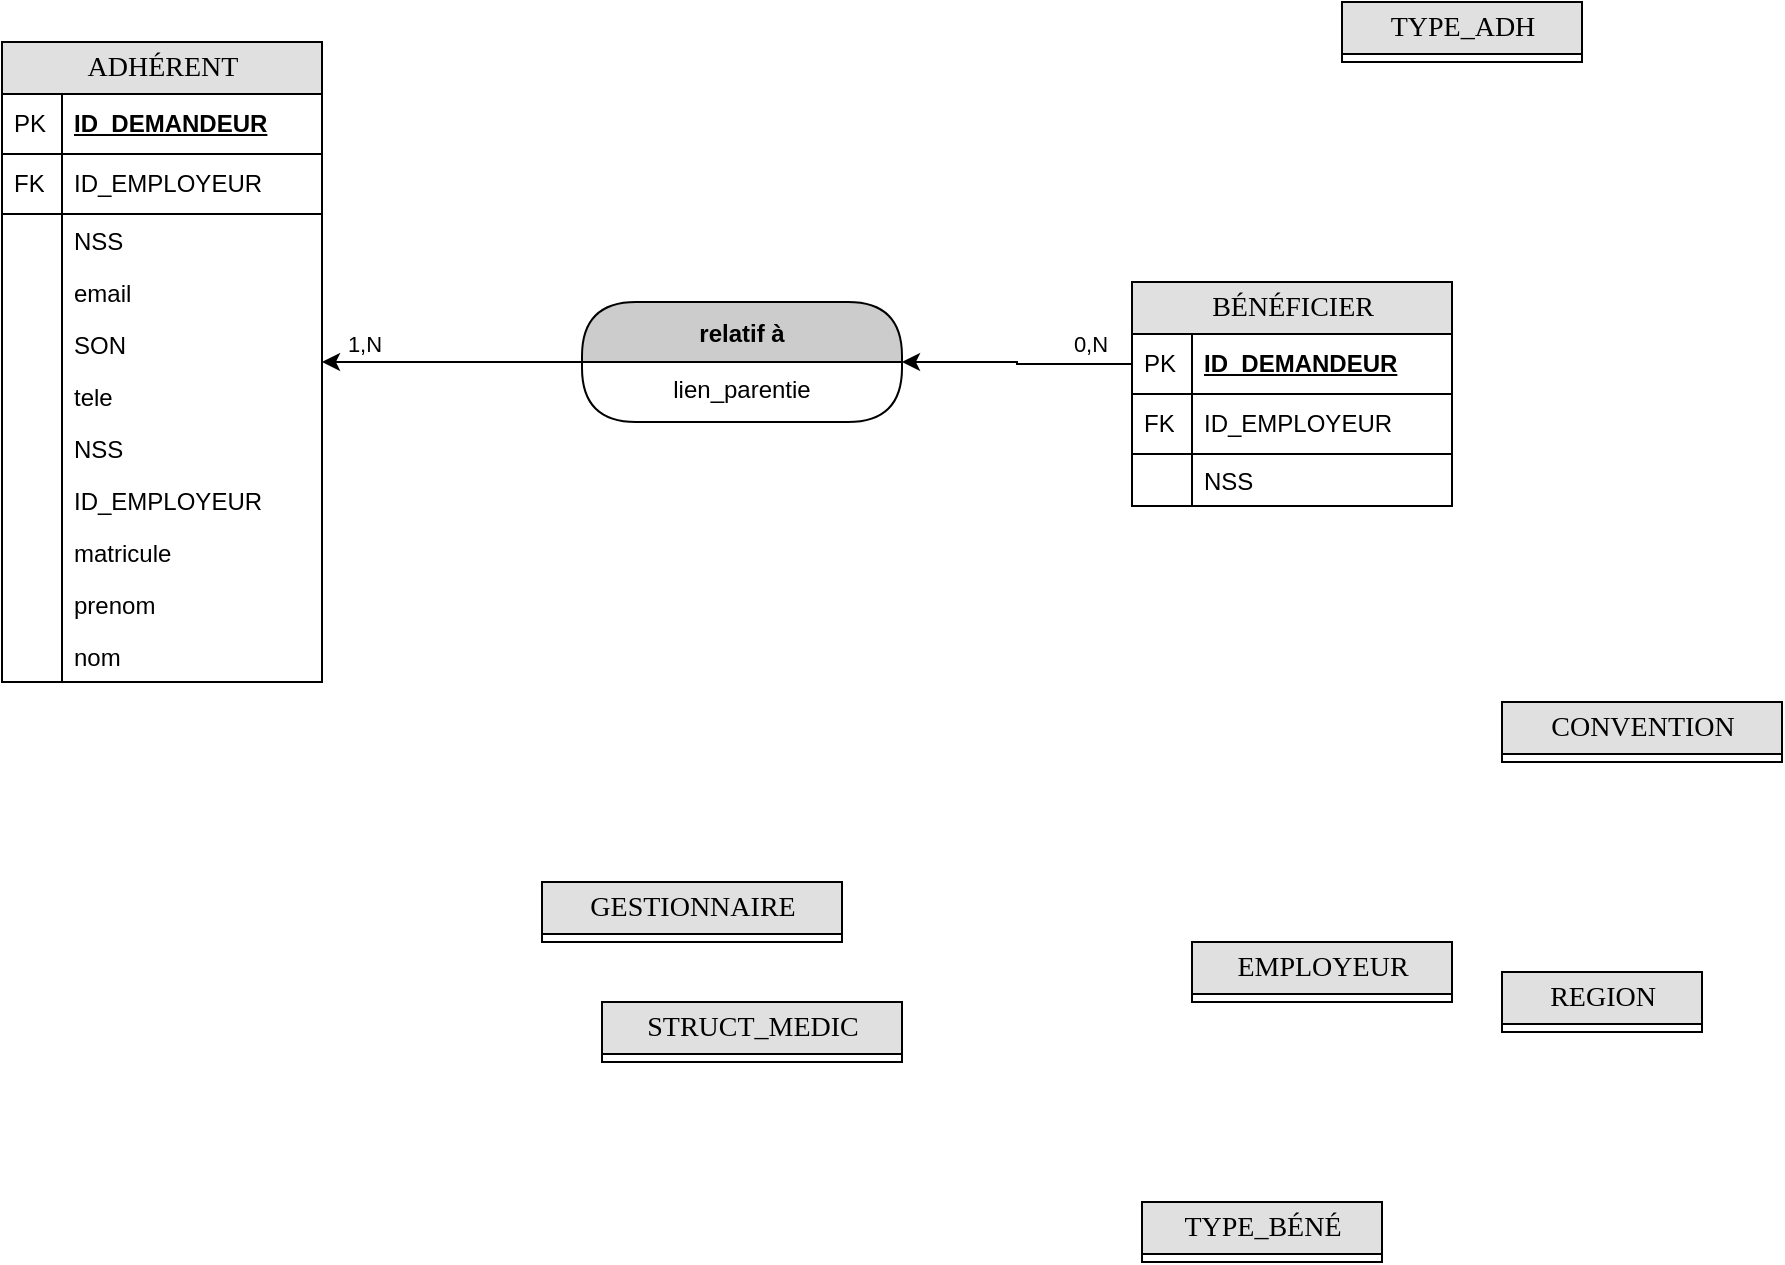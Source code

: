 <mxfile version="20.8.20" type="github"><diagram name="Page-1" id="e56a1550-8fbb-45ad-956c-1786394a9013"><mxGraphModel dx="989" dy="549" grid="1" gridSize="10" guides="1" tooltips="1" connect="1" arrows="1" fold="1" page="1" pageScale="1" pageWidth="1100" pageHeight="850" background="none" math="0" shadow="0"><root><mxCell id="0"/><mxCell id="1" parent="0"/><mxCell id="2e49270ec7c68f3f-80" value="ADHÉRENT" style="swimlane;html=1;fontStyle=0;childLayout=stackLayout;horizontal=1;startSize=26;fillColor=#e0e0e0;horizontalStack=0;resizeParent=1;resizeLast=0;collapsible=1;marginBottom=0;swimlaneFillColor=#ffffff;align=center;rounded=0;shadow=0;comic=0;labelBackgroundColor=none;strokeWidth=1;fontFamily=Verdana;fontSize=14" parent="1" vertex="1"><mxGeometry x="180" y="50" width="160" height="320" as="geometry"><mxRectangle x="230" y="70" width="120" height="30" as="alternateBounds"/></mxGeometry></mxCell><mxCell id="2e49270ec7c68f3f-81" value="ID_DEMANDEUR" style="shape=partialRectangle;top=0;left=0;right=0;bottom=1;html=1;align=left;verticalAlign=middle;fillColor=none;spacingLeft=34;spacingRight=4;whiteSpace=wrap;overflow=hidden;rotatable=0;points=[[0,0.5],[1,0.5]];portConstraint=eastwest;dropTarget=0;fontStyle=5;" parent="2e49270ec7c68f3f-80" vertex="1"><mxGeometry y="26" width="160" height="30" as="geometry"/></mxCell><mxCell id="2e49270ec7c68f3f-82" value="PK" style="shape=partialRectangle;top=0;left=0;bottom=0;html=1;fillColor=none;align=left;verticalAlign=middle;spacingLeft=4;spacingRight=4;whiteSpace=wrap;overflow=hidden;rotatable=0;points=[];portConstraint=eastwest;part=1;" parent="2e49270ec7c68f3f-81" vertex="1" connectable="0"><mxGeometry width="30" height="30" as="geometry"/></mxCell><mxCell id="5KgQhFO7GnKElYih4QEI-50" value="ID_EMPLOYEUR" style="shape=partialRectangle;top=0;left=0;right=0;bottom=1;html=1;align=left;verticalAlign=middle;fillColor=none;spacingLeft=34;spacingRight=4;whiteSpace=wrap;overflow=hidden;rotatable=0;points=[[0,0.5],[1,0.5]];portConstraint=eastwest;dropTarget=0;fontStyle=0;" vertex="1" parent="2e49270ec7c68f3f-80"><mxGeometry y="56" width="160" height="30" as="geometry"/></mxCell><mxCell id="5KgQhFO7GnKElYih4QEI-51" value="FK" style="shape=partialRectangle;top=0;left=0;bottom=0;html=1;fillColor=none;align=left;verticalAlign=middle;spacingLeft=4;spacingRight=4;whiteSpace=wrap;overflow=hidden;rotatable=0;points=[];portConstraint=eastwest;part=1;" vertex="1" connectable="0" parent="5KgQhFO7GnKElYih4QEI-50"><mxGeometry width="30" height="30" as="geometry"/></mxCell><mxCell id="5KgQhFO7GnKElYih4QEI-16" value="NSS" style="shape=partialRectangle;top=0;left=0;right=0;bottom=0;html=1;align=left;verticalAlign=top;fillColor=none;spacingLeft=34;spacingRight=4;whiteSpace=wrap;overflow=hidden;rotatable=0;points=[[0,0.5],[1,0.5]];portConstraint=eastwest;dropTarget=0;" vertex="1" parent="2e49270ec7c68f3f-80"><mxGeometry y="86" width="160" height="26" as="geometry"/></mxCell><mxCell id="5KgQhFO7GnKElYih4QEI-17" value="" style="shape=partialRectangle;top=0;left=0;bottom=0;html=1;fillColor=none;align=left;verticalAlign=top;spacingLeft=4;spacingRight=4;whiteSpace=wrap;overflow=hidden;rotatable=0;points=[];portConstraint=eastwest;part=1;" vertex="1" connectable="0" parent="5KgQhFO7GnKElYih4QEI-16"><mxGeometry width="30" height="26" as="geometry"/></mxCell><mxCell id="5KgQhFO7GnKElYih4QEI-24" value="email" style="shape=partialRectangle;top=0;left=0;right=0;bottom=0;html=1;align=left;verticalAlign=top;fillColor=none;spacingLeft=34;spacingRight=4;whiteSpace=wrap;overflow=hidden;rotatable=0;points=[[0,0.5],[1,0.5]];portConstraint=eastwest;dropTarget=0;" vertex="1" parent="2e49270ec7c68f3f-80"><mxGeometry y="112" width="160" height="26" as="geometry"/></mxCell><mxCell id="5KgQhFO7GnKElYih4QEI-25" value="" style="shape=partialRectangle;top=0;left=0;bottom=0;html=1;fillColor=none;align=left;verticalAlign=top;spacingLeft=4;spacingRight=4;whiteSpace=wrap;overflow=hidden;rotatable=0;points=[];portConstraint=eastwest;part=1;" vertex="1" connectable="0" parent="5KgQhFO7GnKElYih4QEI-24"><mxGeometry width="30" height="26" as="geometry"/></mxCell><mxCell id="5KgQhFO7GnKElYih4QEI-20" value="SON" style="shape=partialRectangle;top=0;left=0;right=0;bottom=0;html=1;align=left;verticalAlign=top;fillColor=none;spacingLeft=34;spacingRight=4;whiteSpace=wrap;overflow=hidden;rotatable=0;points=[[0,0.5],[1,0.5]];portConstraint=eastwest;dropTarget=0;" vertex="1" parent="2e49270ec7c68f3f-80"><mxGeometry y="138" width="160" height="26" as="geometry"/></mxCell><mxCell id="5KgQhFO7GnKElYih4QEI-21" value="" style="shape=partialRectangle;top=0;left=0;bottom=0;html=1;fillColor=none;align=left;verticalAlign=top;spacingLeft=4;spacingRight=4;whiteSpace=wrap;overflow=hidden;rotatable=0;points=[];portConstraint=eastwest;part=1;" vertex="1" connectable="0" parent="5KgQhFO7GnKElYih4QEI-20"><mxGeometry width="30" height="26" as="geometry"/></mxCell><mxCell id="5KgQhFO7GnKElYih4QEI-26" value="tele" style="shape=partialRectangle;top=0;left=0;right=0;bottom=0;html=1;align=left;verticalAlign=top;fillColor=none;spacingLeft=34;spacingRight=4;whiteSpace=wrap;overflow=hidden;rotatable=0;points=[[0,0.5],[1,0.5]];portConstraint=eastwest;dropTarget=0;" vertex="1" parent="2e49270ec7c68f3f-80"><mxGeometry y="164" width="160" height="26" as="geometry"/></mxCell><mxCell id="5KgQhFO7GnKElYih4QEI-27" value="" style="shape=partialRectangle;top=0;left=0;bottom=0;html=1;fillColor=none;align=left;verticalAlign=top;spacingLeft=4;spacingRight=4;whiteSpace=wrap;overflow=hidden;rotatable=0;points=[];portConstraint=eastwest;part=1;" vertex="1" connectable="0" parent="5KgQhFO7GnKElYih4QEI-26"><mxGeometry width="30" height="26" as="geometry"/></mxCell><mxCell id="5KgQhFO7GnKElYih4QEI-22" value="NSS" style="shape=partialRectangle;top=0;left=0;right=0;bottom=0;html=1;align=left;verticalAlign=top;fillColor=none;spacingLeft=34;spacingRight=4;whiteSpace=wrap;overflow=hidden;rotatable=0;points=[[0,0.5],[1,0.5]];portConstraint=eastwest;dropTarget=0;" vertex="1" parent="2e49270ec7c68f3f-80"><mxGeometry y="190" width="160" height="26" as="geometry"/></mxCell><mxCell id="5KgQhFO7GnKElYih4QEI-23" value="" style="shape=partialRectangle;top=0;left=0;bottom=0;html=1;fillColor=none;align=left;verticalAlign=top;spacingLeft=4;spacingRight=4;whiteSpace=wrap;overflow=hidden;rotatable=0;points=[];portConstraint=eastwest;part=1;" vertex="1" connectable="0" parent="5KgQhFO7GnKElYih4QEI-22"><mxGeometry width="30" height="26" as="geometry"/></mxCell><mxCell id="5KgQhFO7GnKElYih4QEI-28" value="ID_EMPLOYEUR" style="shape=partialRectangle;top=0;left=0;right=0;bottom=0;html=1;align=left;verticalAlign=top;fillColor=none;spacingLeft=34;spacingRight=4;whiteSpace=wrap;overflow=hidden;rotatable=0;points=[[0,0.5],[1,0.5]];portConstraint=eastwest;dropTarget=0;" vertex="1" parent="2e49270ec7c68f3f-80"><mxGeometry y="216" width="160" height="26" as="geometry"/></mxCell><mxCell id="5KgQhFO7GnKElYih4QEI-29" value="" style="shape=partialRectangle;top=0;left=0;bottom=0;html=1;fillColor=none;align=left;verticalAlign=top;spacingLeft=4;spacingRight=4;whiteSpace=wrap;overflow=hidden;rotatable=0;points=[];portConstraint=eastwest;part=1;" vertex="1" connectable="0" parent="5KgQhFO7GnKElYih4QEI-28"><mxGeometry width="30" height="26" as="geometry"/></mxCell><mxCell id="2e49270ec7c68f3f-87" value="matricule" style="shape=partialRectangle;top=0;left=0;right=0;bottom=0;html=1;align=left;verticalAlign=top;fillColor=none;spacingLeft=34;spacingRight=4;whiteSpace=wrap;overflow=hidden;rotatable=0;points=[[0,0.5],[1,0.5]];portConstraint=eastwest;dropTarget=0;" parent="2e49270ec7c68f3f-80" vertex="1"><mxGeometry y="242" width="160" height="26" as="geometry"/></mxCell><mxCell id="2e49270ec7c68f3f-88" value="" style="shape=partialRectangle;top=0;left=0;bottom=0;html=1;fillColor=none;align=left;verticalAlign=top;spacingLeft=4;spacingRight=4;whiteSpace=wrap;overflow=hidden;rotatable=0;points=[];portConstraint=eastwest;part=1;" parent="2e49270ec7c68f3f-87" vertex="1" connectable="0"><mxGeometry width="30" height="26" as="geometry"/></mxCell><mxCell id="2e49270ec7c68f3f-85" value="prenom" style="shape=partialRectangle;top=0;left=0;right=0;bottom=0;html=1;align=left;verticalAlign=top;fillColor=none;spacingLeft=34;spacingRight=4;whiteSpace=wrap;overflow=hidden;rotatable=0;points=[[0,0.5],[1,0.5]];portConstraint=eastwest;dropTarget=0;" parent="2e49270ec7c68f3f-80" vertex="1"><mxGeometry y="268" width="160" height="26" as="geometry"/></mxCell><mxCell id="2e49270ec7c68f3f-86" value="" style="shape=partialRectangle;top=0;left=0;bottom=0;html=1;fillColor=none;align=left;verticalAlign=top;spacingLeft=4;spacingRight=4;whiteSpace=wrap;overflow=hidden;rotatable=0;points=[];portConstraint=eastwest;part=1;" parent="2e49270ec7c68f3f-85" vertex="1" connectable="0"><mxGeometry width="30" height="26" as="geometry"/></mxCell><mxCell id="2e49270ec7c68f3f-83" value="nom" style="shape=partialRectangle;top=0;left=0;right=0;bottom=0;html=1;align=left;verticalAlign=top;fillColor=none;spacingLeft=34;spacingRight=4;whiteSpace=wrap;overflow=hidden;rotatable=0;points=[[0,0.5],[1,0.5]];portConstraint=eastwest;dropTarget=0;" parent="2e49270ec7c68f3f-80" vertex="1"><mxGeometry y="294" width="160" height="26" as="geometry"/></mxCell><mxCell id="2e49270ec7c68f3f-84" value="" style="shape=partialRectangle;top=0;left=0;bottom=0;html=1;fillColor=none;align=left;verticalAlign=top;spacingLeft=4;spacingRight=4;whiteSpace=wrap;overflow=hidden;rotatable=0;points=[];portConstraint=eastwest;part=1;" parent="2e49270ec7c68f3f-83" vertex="1" connectable="0"><mxGeometry width="30" height="26" as="geometry"/></mxCell><mxCell id="5KgQhFO7GnKElYih4QEI-52" value="GESTIONNAIRE" style="swimlane;html=1;fontStyle=0;childLayout=stackLayout;horizontal=1;startSize=26;fillColor=#e0e0e0;horizontalStack=0;resizeParent=1;resizeLast=0;collapsible=1;marginBottom=0;swimlaneFillColor=#ffffff;align=center;rounded=0;shadow=0;comic=0;labelBackgroundColor=none;strokeWidth=1;fontFamily=Verdana;fontSize=14" vertex="1" collapsed="1" parent="1"><mxGeometry x="450" y="470" width="150" height="30" as="geometry"><mxRectangle x="450" y="143.5" width="160" height="112" as="alternateBounds"/></mxGeometry></mxCell><mxCell id="5KgQhFO7GnKElYih4QEI-53" value="ID_DEMANDEUR" style="shape=partialRectangle;top=0;left=0;right=0;bottom=1;html=1;align=left;verticalAlign=middle;fillColor=none;spacingLeft=34;spacingRight=4;whiteSpace=wrap;overflow=hidden;rotatable=0;points=[[0,0.5],[1,0.5]];portConstraint=eastwest;dropTarget=0;fontStyle=5;" vertex="1" parent="5KgQhFO7GnKElYih4QEI-52"><mxGeometry y="26" width="160" height="30" as="geometry"/></mxCell><mxCell id="5KgQhFO7GnKElYih4QEI-54" value="PK" style="shape=partialRectangle;top=0;left=0;bottom=0;html=1;fillColor=none;align=left;verticalAlign=middle;spacingLeft=4;spacingRight=4;whiteSpace=wrap;overflow=hidden;rotatable=0;points=[];portConstraint=eastwest;part=1;" vertex="1" connectable="0" parent="5KgQhFO7GnKElYih4QEI-53"><mxGeometry width="30" height="30" as="geometry"/></mxCell><mxCell id="5KgQhFO7GnKElYih4QEI-55" value="ID_EMPLOYEUR" style="shape=partialRectangle;top=0;left=0;right=0;bottom=1;html=1;align=left;verticalAlign=middle;fillColor=none;spacingLeft=34;spacingRight=4;whiteSpace=wrap;overflow=hidden;rotatable=0;points=[[0,0.5],[1,0.5]];portConstraint=eastwest;dropTarget=0;fontStyle=0;" vertex="1" parent="5KgQhFO7GnKElYih4QEI-52"><mxGeometry y="56" width="160" height="30" as="geometry"/></mxCell><mxCell id="5KgQhFO7GnKElYih4QEI-56" value="FK" style="shape=partialRectangle;top=0;left=0;bottom=0;html=1;fillColor=none;align=left;verticalAlign=middle;spacingLeft=4;spacingRight=4;whiteSpace=wrap;overflow=hidden;rotatable=0;points=[];portConstraint=eastwest;part=1;" vertex="1" connectable="0" parent="5KgQhFO7GnKElYih4QEI-55"><mxGeometry width="30" height="30" as="geometry"/></mxCell><mxCell id="5KgQhFO7GnKElYih4QEI-57" value="NSS" style="shape=partialRectangle;top=0;left=0;right=0;bottom=0;html=1;align=left;verticalAlign=top;fillColor=none;spacingLeft=34;spacingRight=4;whiteSpace=wrap;overflow=hidden;rotatable=0;points=[[0,0.5],[1,0.5]];portConstraint=eastwest;dropTarget=0;" vertex="1" parent="5KgQhFO7GnKElYih4QEI-52"><mxGeometry y="86" width="160" height="26" as="geometry"/></mxCell><mxCell id="5KgQhFO7GnKElYih4QEI-58" value="" style="shape=partialRectangle;top=0;left=0;bottom=0;html=1;fillColor=none;align=left;verticalAlign=top;spacingLeft=4;spacingRight=4;whiteSpace=wrap;overflow=hidden;rotatable=0;points=[];portConstraint=eastwest;part=1;" vertex="1" connectable="0" parent="5KgQhFO7GnKElYih4QEI-57"><mxGeometry width="30" height="26" as="geometry"/></mxCell><mxCell id="5KgQhFO7GnKElYih4QEI-75" value="EMPLOYEUR" style="swimlane;html=1;fontStyle=0;childLayout=stackLayout;horizontal=1;startSize=26;fillColor=#e0e0e0;horizontalStack=0;resizeParent=1;resizeLast=0;collapsible=1;marginBottom=0;swimlaneFillColor=#ffffff;align=center;rounded=0;shadow=0;comic=0;labelBackgroundColor=none;strokeWidth=1;fontFamily=Verdana;fontSize=14" vertex="1" collapsed="1" parent="1"><mxGeometry x="775" y="500" width="130" height="30" as="geometry"><mxRectangle x="400" y="150" width="160" height="112" as="alternateBounds"/></mxGeometry></mxCell><mxCell id="5KgQhFO7GnKElYih4QEI-76" value="ID_DEMANDEUR" style="shape=partialRectangle;top=0;left=0;right=0;bottom=1;html=1;align=left;verticalAlign=middle;fillColor=none;spacingLeft=34;spacingRight=4;whiteSpace=wrap;overflow=hidden;rotatable=0;points=[[0,0.5],[1,0.5]];portConstraint=eastwest;dropTarget=0;fontStyle=5;" vertex="1" parent="5KgQhFO7GnKElYih4QEI-75"><mxGeometry y="26" width="160" height="30" as="geometry"/></mxCell><mxCell id="5KgQhFO7GnKElYih4QEI-77" value="PK" style="shape=partialRectangle;top=0;left=0;bottom=0;html=1;fillColor=none;align=left;verticalAlign=middle;spacingLeft=4;spacingRight=4;whiteSpace=wrap;overflow=hidden;rotatable=0;points=[];portConstraint=eastwest;part=1;" vertex="1" connectable="0" parent="5KgQhFO7GnKElYih4QEI-76"><mxGeometry width="30" height="30" as="geometry"/></mxCell><mxCell id="5KgQhFO7GnKElYih4QEI-78" value="ID_EMPLOYEUR" style="shape=partialRectangle;top=0;left=0;right=0;bottom=1;html=1;align=left;verticalAlign=middle;fillColor=none;spacingLeft=34;spacingRight=4;whiteSpace=wrap;overflow=hidden;rotatable=0;points=[[0,0.5],[1,0.5]];portConstraint=eastwest;dropTarget=0;fontStyle=0;" vertex="1" parent="5KgQhFO7GnKElYih4QEI-75"><mxGeometry y="56" width="160" height="30" as="geometry"/></mxCell><mxCell id="5KgQhFO7GnKElYih4QEI-79" value="FK" style="shape=partialRectangle;top=0;left=0;bottom=0;html=1;fillColor=none;align=left;verticalAlign=middle;spacingLeft=4;spacingRight=4;whiteSpace=wrap;overflow=hidden;rotatable=0;points=[];portConstraint=eastwest;part=1;" vertex="1" connectable="0" parent="5KgQhFO7GnKElYih4QEI-78"><mxGeometry width="30" height="30" as="geometry"/></mxCell><mxCell id="5KgQhFO7GnKElYih4QEI-80" value="NSS" style="shape=partialRectangle;top=0;left=0;right=0;bottom=0;html=1;align=left;verticalAlign=top;fillColor=none;spacingLeft=34;spacingRight=4;whiteSpace=wrap;overflow=hidden;rotatable=0;points=[[0,0.5],[1,0.5]];portConstraint=eastwest;dropTarget=0;" vertex="1" parent="5KgQhFO7GnKElYih4QEI-75"><mxGeometry y="86" width="160" height="26" as="geometry"/></mxCell><mxCell id="5KgQhFO7GnKElYih4QEI-81" value="" style="shape=partialRectangle;top=0;left=0;bottom=0;html=1;fillColor=none;align=left;verticalAlign=top;spacingLeft=4;spacingRight=4;whiteSpace=wrap;overflow=hidden;rotatable=0;points=[];portConstraint=eastwest;part=1;" vertex="1" connectable="0" parent="5KgQhFO7GnKElYih4QEI-80"><mxGeometry width="30" height="26" as="geometry"/></mxCell><mxCell id="5KgQhFO7GnKElYih4QEI-82" value="CONVENTION" style="swimlane;html=1;fontStyle=0;childLayout=stackLayout;horizontal=1;startSize=26;fillColor=#e0e0e0;horizontalStack=0;resizeParent=1;resizeLast=0;collapsible=1;marginBottom=0;swimlaneFillColor=#ffffff;align=center;rounded=0;shadow=0;comic=0;labelBackgroundColor=none;strokeWidth=1;fontFamily=Verdana;fontSize=14" vertex="1" collapsed="1" parent="1"><mxGeometry x="930" y="380" width="140" height="30" as="geometry"><mxRectangle x="690" y="290" width="160" height="112" as="alternateBounds"/></mxGeometry></mxCell><mxCell id="5KgQhFO7GnKElYih4QEI-83" value="ID_DEMANDEUR" style="shape=partialRectangle;top=0;left=0;right=0;bottom=1;html=1;align=left;verticalAlign=middle;fillColor=none;spacingLeft=34;spacingRight=4;whiteSpace=wrap;overflow=hidden;rotatable=0;points=[[0,0.5],[1,0.5]];portConstraint=eastwest;dropTarget=0;fontStyle=5;" vertex="1" parent="5KgQhFO7GnKElYih4QEI-82"><mxGeometry y="26" width="160" height="30" as="geometry"/></mxCell><mxCell id="5KgQhFO7GnKElYih4QEI-84" value="PK" style="shape=partialRectangle;top=0;left=0;bottom=0;html=1;fillColor=none;align=left;verticalAlign=middle;spacingLeft=4;spacingRight=4;whiteSpace=wrap;overflow=hidden;rotatable=0;points=[];portConstraint=eastwest;part=1;" vertex="1" connectable="0" parent="5KgQhFO7GnKElYih4QEI-83"><mxGeometry width="30" height="30" as="geometry"/></mxCell><mxCell id="5KgQhFO7GnKElYih4QEI-85" value="ID_EMPLOYEUR" style="shape=partialRectangle;top=0;left=0;right=0;bottom=1;html=1;align=left;verticalAlign=middle;fillColor=none;spacingLeft=34;spacingRight=4;whiteSpace=wrap;overflow=hidden;rotatable=0;points=[[0,0.5],[1,0.5]];portConstraint=eastwest;dropTarget=0;fontStyle=0;" vertex="1" parent="5KgQhFO7GnKElYih4QEI-82"><mxGeometry y="56" width="160" height="30" as="geometry"/></mxCell><mxCell id="5KgQhFO7GnKElYih4QEI-86" value="FK" style="shape=partialRectangle;top=0;left=0;bottom=0;html=1;fillColor=none;align=left;verticalAlign=middle;spacingLeft=4;spacingRight=4;whiteSpace=wrap;overflow=hidden;rotatable=0;points=[];portConstraint=eastwest;part=1;" vertex="1" connectable="0" parent="5KgQhFO7GnKElYih4QEI-85"><mxGeometry width="30" height="30" as="geometry"/></mxCell><mxCell id="5KgQhFO7GnKElYih4QEI-87" value="NSS" style="shape=partialRectangle;top=0;left=0;right=0;bottom=0;html=1;align=left;verticalAlign=top;fillColor=none;spacingLeft=34;spacingRight=4;whiteSpace=wrap;overflow=hidden;rotatable=0;points=[[0,0.5],[1,0.5]];portConstraint=eastwest;dropTarget=0;" vertex="1" parent="5KgQhFO7GnKElYih4QEI-82"><mxGeometry y="86" width="160" height="26" as="geometry"/></mxCell><mxCell id="5KgQhFO7GnKElYih4QEI-88" value="" style="shape=partialRectangle;top=0;left=0;bottom=0;html=1;fillColor=none;align=left;verticalAlign=top;spacingLeft=4;spacingRight=4;whiteSpace=wrap;overflow=hidden;rotatable=0;points=[];portConstraint=eastwest;part=1;" vertex="1" connectable="0" parent="5KgQhFO7GnKElYih4QEI-87"><mxGeometry width="30" height="26" as="geometry"/></mxCell><mxCell id="5KgQhFO7GnKElYih4QEI-89" value="STRUCT_MEDIC" style="swimlane;html=1;fontStyle=0;childLayout=stackLayout;horizontal=1;startSize=26;fillColor=#e0e0e0;horizontalStack=0;resizeParent=1;resizeLast=0;collapsible=1;marginBottom=0;swimlaneFillColor=#ffffff;align=center;rounded=0;shadow=0;comic=0;labelBackgroundColor=none;strokeWidth=1;fontFamily=Verdana;fontSize=14" vertex="1" collapsed="1" parent="1"><mxGeometry x="480" y="530" width="150" height="30" as="geometry"><mxRectangle x="460" y="290" width="160" height="112" as="alternateBounds"/></mxGeometry></mxCell><mxCell id="5KgQhFO7GnKElYih4QEI-90" value="ID_DEMANDEUR" style="shape=partialRectangle;top=0;left=0;right=0;bottom=1;html=1;align=left;verticalAlign=middle;fillColor=none;spacingLeft=34;spacingRight=4;whiteSpace=wrap;overflow=hidden;rotatable=0;points=[[0,0.5],[1,0.5]];portConstraint=eastwest;dropTarget=0;fontStyle=5;" vertex="1" parent="5KgQhFO7GnKElYih4QEI-89"><mxGeometry y="26" width="160" height="30" as="geometry"/></mxCell><mxCell id="5KgQhFO7GnKElYih4QEI-91" value="PK" style="shape=partialRectangle;top=0;left=0;bottom=0;html=1;fillColor=none;align=left;verticalAlign=middle;spacingLeft=4;spacingRight=4;whiteSpace=wrap;overflow=hidden;rotatable=0;points=[];portConstraint=eastwest;part=1;" vertex="1" connectable="0" parent="5KgQhFO7GnKElYih4QEI-90"><mxGeometry width="30" height="30" as="geometry"/></mxCell><mxCell id="5KgQhFO7GnKElYih4QEI-92" value="ID_EMPLOYEUR" style="shape=partialRectangle;top=0;left=0;right=0;bottom=1;html=1;align=left;verticalAlign=middle;fillColor=none;spacingLeft=34;spacingRight=4;whiteSpace=wrap;overflow=hidden;rotatable=0;points=[[0,0.5],[1,0.5]];portConstraint=eastwest;dropTarget=0;fontStyle=0;" vertex="1" parent="5KgQhFO7GnKElYih4QEI-89"><mxGeometry y="56" width="160" height="30" as="geometry"/></mxCell><mxCell id="5KgQhFO7GnKElYih4QEI-93" value="FK" style="shape=partialRectangle;top=0;left=0;bottom=0;html=1;fillColor=none;align=left;verticalAlign=middle;spacingLeft=4;spacingRight=4;whiteSpace=wrap;overflow=hidden;rotatable=0;points=[];portConstraint=eastwest;part=1;" vertex="1" connectable="0" parent="5KgQhFO7GnKElYih4QEI-92"><mxGeometry width="30" height="30" as="geometry"/></mxCell><mxCell id="5KgQhFO7GnKElYih4QEI-94" value="NSS" style="shape=partialRectangle;top=0;left=0;right=0;bottom=0;html=1;align=left;verticalAlign=top;fillColor=none;spacingLeft=34;spacingRight=4;whiteSpace=wrap;overflow=hidden;rotatable=0;points=[[0,0.5],[1,0.5]];portConstraint=eastwest;dropTarget=0;" vertex="1" parent="5KgQhFO7GnKElYih4QEI-89"><mxGeometry y="86" width="160" height="26" as="geometry"/></mxCell><mxCell id="5KgQhFO7GnKElYih4QEI-95" value="" style="shape=partialRectangle;top=0;left=0;bottom=0;html=1;fillColor=none;align=left;verticalAlign=top;spacingLeft=4;spacingRight=4;whiteSpace=wrap;overflow=hidden;rotatable=0;points=[];portConstraint=eastwest;part=1;" vertex="1" connectable="0" parent="5KgQhFO7GnKElYih4QEI-94"><mxGeometry width="30" height="26" as="geometry"/></mxCell><mxCell id="5KgQhFO7GnKElYih4QEI-96" value="BÉNÉFICIER" style="swimlane;html=1;fontStyle=0;childLayout=stackLayout;horizontal=1;startSize=26;fillColor=#e0e0e0;horizontalStack=0;resizeParent=1;resizeLast=0;collapsible=1;marginBottom=0;swimlaneFillColor=#ffffff;align=center;rounded=0;shadow=0;comic=0;labelBackgroundColor=none;strokeWidth=1;fontFamily=Verdana;fontSize=14" vertex="1" parent="1"><mxGeometry x="745" y="170" width="160" height="112" as="geometry"><mxRectangle x="450" y="70" width="130" height="30" as="alternateBounds"/></mxGeometry></mxCell><mxCell id="5KgQhFO7GnKElYih4QEI-97" value="ID_DEMANDEUR" style="shape=partialRectangle;top=0;left=0;right=0;bottom=1;html=1;align=left;verticalAlign=middle;fillColor=none;spacingLeft=34;spacingRight=4;whiteSpace=wrap;overflow=hidden;rotatable=0;points=[[0,0.5],[1,0.5]];portConstraint=eastwest;dropTarget=0;fontStyle=5;" vertex="1" parent="5KgQhFO7GnKElYih4QEI-96"><mxGeometry y="26" width="160" height="30" as="geometry"/></mxCell><mxCell id="5KgQhFO7GnKElYih4QEI-98" value="PK" style="shape=partialRectangle;top=0;left=0;bottom=0;html=1;fillColor=none;align=left;verticalAlign=middle;spacingLeft=4;spacingRight=4;whiteSpace=wrap;overflow=hidden;rotatable=0;points=[];portConstraint=eastwest;part=1;" vertex="1" connectable="0" parent="5KgQhFO7GnKElYih4QEI-97"><mxGeometry width="30" height="30" as="geometry"/></mxCell><mxCell id="5KgQhFO7GnKElYih4QEI-99" value="ID_EMPLOYEUR" style="shape=partialRectangle;top=0;left=0;right=0;bottom=1;html=1;align=left;verticalAlign=middle;fillColor=none;spacingLeft=34;spacingRight=4;whiteSpace=wrap;overflow=hidden;rotatable=0;points=[[0,0.5],[1,0.5]];portConstraint=eastwest;dropTarget=0;fontStyle=0;" vertex="1" parent="5KgQhFO7GnKElYih4QEI-96"><mxGeometry y="56" width="160" height="30" as="geometry"/></mxCell><mxCell id="5KgQhFO7GnKElYih4QEI-100" value="FK" style="shape=partialRectangle;top=0;left=0;bottom=0;html=1;fillColor=none;align=left;verticalAlign=middle;spacingLeft=4;spacingRight=4;whiteSpace=wrap;overflow=hidden;rotatable=0;points=[];portConstraint=eastwest;part=1;" vertex="1" connectable="0" parent="5KgQhFO7GnKElYih4QEI-99"><mxGeometry width="30" height="30" as="geometry"/></mxCell><mxCell id="5KgQhFO7GnKElYih4QEI-101" value="NSS" style="shape=partialRectangle;top=0;left=0;right=0;bottom=0;html=1;align=left;verticalAlign=top;fillColor=none;spacingLeft=34;spacingRight=4;whiteSpace=wrap;overflow=hidden;rotatable=0;points=[[0,0.5],[1,0.5]];portConstraint=eastwest;dropTarget=0;" vertex="1" parent="5KgQhFO7GnKElYih4QEI-96"><mxGeometry y="86" width="160" height="26" as="geometry"/></mxCell><mxCell id="5KgQhFO7GnKElYih4QEI-102" value="" style="shape=partialRectangle;top=0;left=0;bottom=0;html=1;fillColor=none;align=left;verticalAlign=top;spacingLeft=4;spacingRight=4;whiteSpace=wrap;overflow=hidden;rotatable=0;points=[];portConstraint=eastwest;part=1;" vertex="1" connectable="0" parent="5KgQhFO7GnKElYih4QEI-101"><mxGeometry width="30" height="26" as="geometry"/></mxCell><mxCell id="5KgQhFO7GnKElYih4QEI-105" value="REGION" style="swimlane;html=1;fontStyle=0;childLayout=stackLayout;horizontal=1;startSize=26;fillColor=#e0e0e0;horizontalStack=0;resizeParent=1;resizeLast=0;collapsible=1;marginBottom=0;swimlaneFillColor=#ffffff;align=center;rounded=0;shadow=0;comic=0;labelBackgroundColor=none;strokeWidth=1;fontFamily=Verdana;fontSize=14" vertex="1" collapsed="1" parent="1"><mxGeometry x="930" y="515" width="100" height="30" as="geometry"><mxRectangle x="690" y="425" width="160" height="112" as="alternateBounds"/></mxGeometry></mxCell><mxCell id="5KgQhFO7GnKElYih4QEI-106" value="ID_DEMANDEUR" style="shape=partialRectangle;top=0;left=0;right=0;bottom=1;html=1;align=left;verticalAlign=middle;fillColor=none;spacingLeft=34;spacingRight=4;whiteSpace=wrap;overflow=hidden;rotatable=0;points=[[0,0.5],[1,0.5]];portConstraint=eastwest;dropTarget=0;fontStyle=5;" vertex="1" parent="5KgQhFO7GnKElYih4QEI-105"><mxGeometry y="26" width="160" height="30" as="geometry"/></mxCell><mxCell id="5KgQhFO7GnKElYih4QEI-107" value="PK" style="shape=partialRectangle;top=0;left=0;bottom=0;html=1;fillColor=none;align=left;verticalAlign=middle;spacingLeft=4;spacingRight=4;whiteSpace=wrap;overflow=hidden;rotatable=0;points=[];portConstraint=eastwest;part=1;" vertex="1" connectable="0" parent="5KgQhFO7GnKElYih4QEI-106"><mxGeometry width="30" height="30" as="geometry"/></mxCell><mxCell id="5KgQhFO7GnKElYih4QEI-108" value="ID_EMPLOYEUR" style="shape=partialRectangle;top=0;left=0;right=0;bottom=1;html=1;align=left;verticalAlign=middle;fillColor=none;spacingLeft=34;spacingRight=4;whiteSpace=wrap;overflow=hidden;rotatable=0;points=[[0,0.5],[1,0.5]];portConstraint=eastwest;dropTarget=0;fontStyle=0;" vertex="1" parent="5KgQhFO7GnKElYih4QEI-105"><mxGeometry y="56" width="160" height="30" as="geometry"/></mxCell><mxCell id="5KgQhFO7GnKElYih4QEI-109" value="FK" style="shape=partialRectangle;top=0;left=0;bottom=0;html=1;fillColor=none;align=left;verticalAlign=middle;spacingLeft=4;spacingRight=4;whiteSpace=wrap;overflow=hidden;rotatable=0;points=[];portConstraint=eastwest;part=1;" vertex="1" connectable="0" parent="5KgQhFO7GnKElYih4QEI-108"><mxGeometry width="30" height="30" as="geometry"/></mxCell><mxCell id="5KgQhFO7GnKElYih4QEI-110" value="NSS" style="shape=partialRectangle;top=0;left=0;right=0;bottom=0;html=1;align=left;verticalAlign=top;fillColor=none;spacingLeft=34;spacingRight=4;whiteSpace=wrap;overflow=hidden;rotatable=0;points=[[0,0.5],[1,0.5]];portConstraint=eastwest;dropTarget=0;" vertex="1" parent="5KgQhFO7GnKElYih4QEI-105"><mxGeometry y="86" width="160" height="26" as="geometry"/></mxCell><mxCell id="5KgQhFO7GnKElYih4QEI-111" value="" style="shape=partialRectangle;top=0;left=0;bottom=0;html=1;fillColor=none;align=left;verticalAlign=top;spacingLeft=4;spacingRight=4;whiteSpace=wrap;overflow=hidden;rotatable=0;points=[];portConstraint=eastwest;part=1;" vertex="1" connectable="0" parent="5KgQhFO7GnKElYih4QEI-110"><mxGeometry width="30" height="26" as="geometry"/></mxCell><mxCell id="5KgQhFO7GnKElYih4QEI-119" value="TYPE_ADH" style="swimlane;html=1;fontStyle=0;childLayout=stackLayout;horizontal=1;startSize=26;fillColor=#e0e0e0;horizontalStack=0;resizeParent=1;resizeLast=0;collapsible=1;marginBottom=0;swimlaneFillColor=#ffffff;align=center;rounded=0;shadow=0;comic=0;labelBackgroundColor=none;strokeWidth=1;fontFamily=Verdana;fontSize=14" vertex="1" collapsed="1" parent="1"><mxGeometry x="850" y="30" width="120" height="30" as="geometry"><mxRectangle x="180" y="143.5" width="160" height="320" as="alternateBounds"/></mxGeometry></mxCell><mxCell id="5KgQhFO7GnKElYih4QEI-120" value="ID_DEMANDEUR" style="shape=partialRectangle;top=0;left=0;right=0;bottom=1;html=1;align=left;verticalAlign=middle;fillColor=none;spacingLeft=34;spacingRight=4;whiteSpace=wrap;overflow=hidden;rotatable=0;points=[[0,0.5],[1,0.5]];portConstraint=eastwest;dropTarget=0;fontStyle=5;" vertex="1" parent="5KgQhFO7GnKElYih4QEI-119"><mxGeometry y="26" width="160" height="30" as="geometry"/></mxCell><mxCell id="5KgQhFO7GnKElYih4QEI-121" value="PK" style="shape=partialRectangle;top=0;left=0;bottom=0;html=1;fillColor=none;align=left;verticalAlign=middle;spacingLeft=4;spacingRight=4;whiteSpace=wrap;overflow=hidden;rotatable=0;points=[];portConstraint=eastwest;part=1;" vertex="1" connectable="0" parent="5KgQhFO7GnKElYih4QEI-120"><mxGeometry width="30" height="30" as="geometry"/></mxCell><mxCell id="5KgQhFO7GnKElYih4QEI-122" value="ID_EMPLOYEUR" style="shape=partialRectangle;top=0;left=0;right=0;bottom=1;html=1;align=left;verticalAlign=middle;fillColor=none;spacingLeft=34;spacingRight=4;whiteSpace=wrap;overflow=hidden;rotatable=0;points=[[0,0.5],[1,0.5]];portConstraint=eastwest;dropTarget=0;fontStyle=0;" vertex="1" parent="5KgQhFO7GnKElYih4QEI-119"><mxGeometry y="56" width="160" height="30" as="geometry"/></mxCell><mxCell id="5KgQhFO7GnKElYih4QEI-123" value="FK" style="shape=partialRectangle;top=0;left=0;bottom=0;html=1;fillColor=none;align=left;verticalAlign=middle;spacingLeft=4;spacingRight=4;whiteSpace=wrap;overflow=hidden;rotatable=0;points=[];portConstraint=eastwest;part=1;" vertex="1" connectable="0" parent="5KgQhFO7GnKElYih4QEI-122"><mxGeometry width="30" height="30" as="geometry"/></mxCell><mxCell id="5KgQhFO7GnKElYih4QEI-124" value="NSS" style="shape=partialRectangle;top=0;left=0;right=0;bottom=0;html=1;align=left;verticalAlign=top;fillColor=none;spacingLeft=34;spacingRight=4;whiteSpace=wrap;overflow=hidden;rotatable=0;points=[[0,0.5],[1,0.5]];portConstraint=eastwest;dropTarget=0;" vertex="1" parent="5KgQhFO7GnKElYih4QEI-119"><mxGeometry y="86" width="160" height="26" as="geometry"/></mxCell><mxCell id="5KgQhFO7GnKElYih4QEI-125" value="" style="shape=partialRectangle;top=0;left=0;bottom=0;html=1;fillColor=none;align=left;verticalAlign=top;spacingLeft=4;spacingRight=4;whiteSpace=wrap;overflow=hidden;rotatable=0;points=[];portConstraint=eastwest;part=1;" vertex="1" connectable="0" parent="5KgQhFO7GnKElYih4QEI-124"><mxGeometry width="30" height="26" as="geometry"/></mxCell><mxCell id="5KgQhFO7GnKElYih4QEI-126" value="email" style="shape=partialRectangle;top=0;left=0;right=0;bottom=0;html=1;align=left;verticalAlign=top;fillColor=none;spacingLeft=34;spacingRight=4;whiteSpace=wrap;overflow=hidden;rotatable=0;points=[[0,0.5],[1,0.5]];portConstraint=eastwest;dropTarget=0;" vertex="1" parent="5KgQhFO7GnKElYih4QEI-119"><mxGeometry y="112" width="160" height="26" as="geometry"/></mxCell><mxCell id="5KgQhFO7GnKElYih4QEI-127" value="" style="shape=partialRectangle;top=0;left=0;bottom=0;html=1;fillColor=none;align=left;verticalAlign=top;spacingLeft=4;spacingRight=4;whiteSpace=wrap;overflow=hidden;rotatable=0;points=[];portConstraint=eastwest;part=1;" vertex="1" connectable="0" parent="5KgQhFO7GnKElYih4QEI-126"><mxGeometry width="30" height="26" as="geometry"/></mxCell><mxCell id="5KgQhFO7GnKElYih4QEI-128" value="SON" style="shape=partialRectangle;top=0;left=0;right=0;bottom=0;html=1;align=left;verticalAlign=top;fillColor=none;spacingLeft=34;spacingRight=4;whiteSpace=wrap;overflow=hidden;rotatable=0;points=[[0,0.5],[1,0.5]];portConstraint=eastwest;dropTarget=0;" vertex="1" parent="5KgQhFO7GnKElYih4QEI-119"><mxGeometry y="138" width="160" height="26" as="geometry"/></mxCell><mxCell id="5KgQhFO7GnKElYih4QEI-129" value="" style="shape=partialRectangle;top=0;left=0;bottom=0;html=1;fillColor=none;align=left;verticalAlign=top;spacingLeft=4;spacingRight=4;whiteSpace=wrap;overflow=hidden;rotatable=0;points=[];portConstraint=eastwest;part=1;" vertex="1" connectable="0" parent="5KgQhFO7GnKElYih4QEI-128"><mxGeometry width="30" height="26" as="geometry"/></mxCell><mxCell id="5KgQhFO7GnKElYih4QEI-130" value="tele" style="shape=partialRectangle;top=0;left=0;right=0;bottom=0;html=1;align=left;verticalAlign=top;fillColor=none;spacingLeft=34;spacingRight=4;whiteSpace=wrap;overflow=hidden;rotatable=0;points=[[0,0.5],[1,0.5]];portConstraint=eastwest;dropTarget=0;" vertex="1" parent="5KgQhFO7GnKElYih4QEI-119"><mxGeometry y="164" width="160" height="26" as="geometry"/></mxCell><mxCell id="5KgQhFO7GnKElYih4QEI-131" value="" style="shape=partialRectangle;top=0;left=0;bottom=0;html=1;fillColor=none;align=left;verticalAlign=top;spacingLeft=4;spacingRight=4;whiteSpace=wrap;overflow=hidden;rotatable=0;points=[];portConstraint=eastwest;part=1;" vertex="1" connectable="0" parent="5KgQhFO7GnKElYih4QEI-130"><mxGeometry width="30" height="26" as="geometry"/></mxCell><mxCell id="5KgQhFO7GnKElYih4QEI-132" value="NSS" style="shape=partialRectangle;top=0;left=0;right=0;bottom=0;html=1;align=left;verticalAlign=top;fillColor=none;spacingLeft=34;spacingRight=4;whiteSpace=wrap;overflow=hidden;rotatable=0;points=[[0,0.5],[1,0.5]];portConstraint=eastwest;dropTarget=0;" vertex="1" parent="5KgQhFO7GnKElYih4QEI-119"><mxGeometry y="190" width="160" height="26" as="geometry"/></mxCell><mxCell id="5KgQhFO7GnKElYih4QEI-133" value="" style="shape=partialRectangle;top=0;left=0;bottom=0;html=1;fillColor=none;align=left;verticalAlign=top;spacingLeft=4;spacingRight=4;whiteSpace=wrap;overflow=hidden;rotatable=0;points=[];portConstraint=eastwest;part=1;" vertex="1" connectable="0" parent="5KgQhFO7GnKElYih4QEI-132"><mxGeometry width="30" height="26" as="geometry"/></mxCell><mxCell id="5KgQhFO7GnKElYih4QEI-134" value="ID_EMPLOYEUR" style="shape=partialRectangle;top=0;left=0;right=0;bottom=0;html=1;align=left;verticalAlign=top;fillColor=none;spacingLeft=34;spacingRight=4;whiteSpace=wrap;overflow=hidden;rotatable=0;points=[[0,0.5],[1,0.5]];portConstraint=eastwest;dropTarget=0;" vertex="1" parent="5KgQhFO7GnKElYih4QEI-119"><mxGeometry y="216" width="160" height="26" as="geometry"/></mxCell><mxCell id="5KgQhFO7GnKElYih4QEI-135" value="" style="shape=partialRectangle;top=0;left=0;bottom=0;html=1;fillColor=none;align=left;verticalAlign=top;spacingLeft=4;spacingRight=4;whiteSpace=wrap;overflow=hidden;rotatable=0;points=[];portConstraint=eastwest;part=1;" vertex="1" connectable="0" parent="5KgQhFO7GnKElYih4QEI-134"><mxGeometry width="30" height="26" as="geometry"/></mxCell><mxCell id="5KgQhFO7GnKElYih4QEI-136" value="matricule" style="shape=partialRectangle;top=0;left=0;right=0;bottom=0;html=1;align=left;verticalAlign=top;fillColor=none;spacingLeft=34;spacingRight=4;whiteSpace=wrap;overflow=hidden;rotatable=0;points=[[0,0.5],[1,0.5]];portConstraint=eastwest;dropTarget=0;" vertex="1" parent="5KgQhFO7GnKElYih4QEI-119"><mxGeometry y="242" width="160" height="26" as="geometry"/></mxCell><mxCell id="5KgQhFO7GnKElYih4QEI-137" value="" style="shape=partialRectangle;top=0;left=0;bottom=0;html=1;fillColor=none;align=left;verticalAlign=top;spacingLeft=4;spacingRight=4;whiteSpace=wrap;overflow=hidden;rotatable=0;points=[];portConstraint=eastwest;part=1;" vertex="1" connectable="0" parent="5KgQhFO7GnKElYih4QEI-136"><mxGeometry width="30" height="26" as="geometry"/></mxCell><mxCell id="5KgQhFO7GnKElYih4QEI-138" value="prenom" style="shape=partialRectangle;top=0;left=0;right=0;bottom=0;html=1;align=left;verticalAlign=top;fillColor=none;spacingLeft=34;spacingRight=4;whiteSpace=wrap;overflow=hidden;rotatable=0;points=[[0,0.5],[1,0.5]];portConstraint=eastwest;dropTarget=0;" vertex="1" parent="5KgQhFO7GnKElYih4QEI-119"><mxGeometry y="268" width="160" height="26" as="geometry"/></mxCell><mxCell id="5KgQhFO7GnKElYih4QEI-139" value="" style="shape=partialRectangle;top=0;left=0;bottom=0;html=1;fillColor=none;align=left;verticalAlign=top;spacingLeft=4;spacingRight=4;whiteSpace=wrap;overflow=hidden;rotatable=0;points=[];portConstraint=eastwest;part=1;" vertex="1" connectable="0" parent="5KgQhFO7GnKElYih4QEI-138"><mxGeometry width="30" height="26" as="geometry"/></mxCell><mxCell id="5KgQhFO7GnKElYih4QEI-140" value="nom" style="shape=partialRectangle;top=0;left=0;right=0;bottom=0;html=1;align=left;verticalAlign=top;fillColor=none;spacingLeft=34;spacingRight=4;whiteSpace=wrap;overflow=hidden;rotatable=0;points=[[0,0.5],[1,0.5]];portConstraint=eastwest;dropTarget=0;" vertex="1" parent="5KgQhFO7GnKElYih4QEI-119"><mxGeometry y="294" width="160" height="26" as="geometry"/></mxCell><mxCell id="5KgQhFO7GnKElYih4QEI-141" value="" style="shape=partialRectangle;top=0;left=0;bottom=0;html=1;fillColor=none;align=left;verticalAlign=top;spacingLeft=4;spacingRight=4;whiteSpace=wrap;overflow=hidden;rotatable=0;points=[];portConstraint=eastwest;part=1;" vertex="1" connectable="0" parent="5KgQhFO7GnKElYih4QEI-140"><mxGeometry width="30" height="26" as="geometry"/></mxCell><mxCell id="5KgQhFO7GnKElYih4QEI-142" value="TYPE_BÉNÉ" style="swimlane;html=1;fontStyle=0;childLayout=stackLayout;horizontal=1;startSize=26;fillColor=#e0e0e0;horizontalStack=0;resizeParent=1;resizeLast=0;collapsible=1;marginBottom=0;swimlaneFillColor=#ffffff;align=center;rounded=0;shadow=0;comic=0;labelBackgroundColor=none;strokeWidth=1;fontFamily=Verdana;fontSize=14" vertex="1" collapsed="1" parent="1"><mxGeometry x="750" y="630" width="120" height="30" as="geometry"><mxRectangle x="180" y="143.5" width="160" height="320" as="alternateBounds"/></mxGeometry></mxCell><mxCell id="5KgQhFO7GnKElYih4QEI-143" value="ID_DEMANDEUR" style="shape=partialRectangle;top=0;left=0;right=0;bottom=1;html=1;align=left;verticalAlign=middle;fillColor=none;spacingLeft=34;spacingRight=4;whiteSpace=wrap;overflow=hidden;rotatable=0;points=[[0,0.5],[1,0.5]];portConstraint=eastwest;dropTarget=0;fontStyle=5;" vertex="1" parent="5KgQhFO7GnKElYih4QEI-142"><mxGeometry y="26" width="160" height="30" as="geometry"/></mxCell><mxCell id="5KgQhFO7GnKElYih4QEI-144" value="PK" style="shape=partialRectangle;top=0;left=0;bottom=0;html=1;fillColor=none;align=left;verticalAlign=middle;spacingLeft=4;spacingRight=4;whiteSpace=wrap;overflow=hidden;rotatable=0;points=[];portConstraint=eastwest;part=1;" vertex="1" connectable="0" parent="5KgQhFO7GnKElYih4QEI-143"><mxGeometry width="30" height="30" as="geometry"/></mxCell><mxCell id="5KgQhFO7GnKElYih4QEI-145" value="ID_EMPLOYEUR" style="shape=partialRectangle;top=0;left=0;right=0;bottom=1;html=1;align=left;verticalAlign=middle;fillColor=none;spacingLeft=34;spacingRight=4;whiteSpace=wrap;overflow=hidden;rotatable=0;points=[[0,0.5],[1,0.5]];portConstraint=eastwest;dropTarget=0;fontStyle=0;" vertex="1" parent="5KgQhFO7GnKElYih4QEI-142"><mxGeometry y="56" width="160" height="30" as="geometry"/></mxCell><mxCell id="5KgQhFO7GnKElYih4QEI-146" value="FK" style="shape=partialRectangle;top=0;left=0;bottom=0;html=1;fillColor=none;align=left;verticalAlign=middle;spacingLeft=4;spacingRight=4;whiteSpace=wrap;overflow=hidden;rotatable=0;points=[];portConstraint=eastwest;part=1;" vertex="1" connectable="0" parent="5KgQhFO7GnKElYih4QEI-145"><mxGeometry width="30" height="30" as="geometry"/></mxCell><mxCell id="5KgQhFO7GnKElYih4QEI-147" value="NSS" style="shape=partialRectangle;top=0;left=0;right=0;bottom=0;html=1;align=left;verticalAlign=top;fillColor=none;spacingLeft=34;spacingRight=4;whiteSpace=wrap;overflow=hidden;rotatable=0;points=[[0,0.5],[1,0.5]];portConstraint=eastwest;dropTarget=0;" vertex="1" parent="5KgQhFO7GnKElYih4QEI-142"><mxGeometry y="86" width="160" height="26" as="geometry"/></mxCell><mxCell id="5KgQhFO7GnKElYih4QEI-148" value="" style="shape=partialRectangle;top=0;left=0;bottom=0;html=1;fillColor=none;align=left;verticalAlign=top;spacingLeft=4;spacingRight=4;whiteSpace=wrap;overflow=hidden;rotatable=0;points=[];portConstraint=eastwest;part=1;" vertex="1" connectable="0" parent="5KgQhFO7GnKElYih4QEI-147"><mxGeometry width="30" height="26" as="geometry"/></mxCell><mxCell id="5KgQhFO7GnKElYih4QEI-149" value="email" style="shape=partialRectangle;top=0;left=0;right=0;bottom=0;html=1;align=left;verticalAlign=top;fillColor=none;spacingLeft=34;spacingRight=4;whiteSpace=wrap;overflow=hidden;rotatable=0;points=[[0,0.5],[1,0.5]];portConstraint=eastwest;dropTarget=0;" vertex="1" parent="5KgQhFO7GnKElYih4QEI-142"><mxGeometry y="112" width="160" height="26" as="geometry"/></mxCell><mxCell id="5KgQhFO7GnKElYih4QEI-150" value="" style="shape=partialRectangle;top=0;left=0;bottom=0;html=1;fillColor=none;align=left;verticalAlign=top;spacingLeft=4;spacingRight=4;whiteSpace=wrap;overflow=hidden;rotatable=0;points=[];portConstraint=eastwest;part=1;" vertex="1" connectable="0" parent="5KgQhFO7GnKElYih4QEI-149"><mxGeometry width="30" height="26" as="geometry"/></mxCell><mxCell id="5KgQhFO7GnKElYih4QEI-151" value="SON" style="shape=partialRectangle;top=0;left=0;right=0;bottom=0;html=1;align=left;verticalAlign=top;fillColor=none;spacingLeft=34;spacingRight=4;whiteSpace=wrap;overflow=hidden;rotatable=0;points=[[0,0.5],[1,0.5]];portConstraint=eastwest;dropTarget=0;" vertex="1" parent="5KgQhFO7GnKElYih4QEI-142"><mxGeometry y="138" width="160" height="26" as="geometry"/></mxCell><mxCell id="5KgQhFO7GnKElYih4QEI-152" value="" style="shape=partialRectangle;top=0;left=0;bottom=0;html=1;fillColor=none;align=left;verticalAlign=top;spacingLeft=4;spacingRight=4;whiteSpace=wrap;overflow=hidden;rotatable=0;points=[];portConstraint=eastwest;part=1;" vertex="1" connectable="0" parent="5KgQhFO7GnKElYih4QEI-151"><mxGeometry width="30" height="26" as="geometry"/></mxCell><mxCell id="5KgQhFO7GnKElYih4QEI-153" value="tele" style="shape=partialRectangle;top=0;left=0;right=0;bottom=0;html=1;align=left;verticalAlign=top;fillColor=none;spacingLeft=34;spacingRight=4;whiteSpace=wrap;overflow=hidden;rotatable=0;points=[[0,0.5],[1,0.5]];portConstraint=eastwest;dropTarget=0;" vertex="1" parent="5KgQhFO7GnKElYih4QEI-142"><mxGeometry y="164" width="160" height="26" as="geometry"/></mxCell><mxCell id="5KgQhFO7GnKElYih4QEI-154" value="" style="shape=partialRectangle;top=0;left=0;bottom=0;html=1;fillColor=none;align=left;verticalAlign=top;spacingLeft=4;spacingRight=4;whiteSpace=wrap;overflow=hidden;rotatable=0;points=[];portConstraint=eastwest;part=1;" vertex="1" connectable="0" parent="5KgQhFO7GnKElYih4QEI-153"><mxGeometry width="30" height="26" as="geometry"/></mxCell><mxCell id="5KgQhFO7GnKElYih4QEI-155" value="NSS" style="shape=partialRectangle;top=0;left=0;right=0;bottom=0;html=1;align=left;verticalAlign=top;fillColor=none;spacingLeft=34;spacingRight=4;whiteSpace=wrap;overflow=hidden;rotatable=0;points=[[0,0.5],[1,0.5]];portConstraint=eastwest;dropTarget=0;" vertex="1" parent="5KgQhFO7GnKElYih4QEI-142"><mxGeometry y="190" width="160" height="26" as="geometry"/></mxCell><mxCell id="5KgQhFO7GnKElYih4QEI-156" value="" style="shape=partialRectangle;top=0;left=0;bottom=0;html=1;fillColor=none;align=left;verticalAlign=top;spacingLeft=4;spacingRight=4;whiteSpace=wrap;overflow=hidden;rotatable=0;points=[];portConstraint=eastwest;part=1;" vertex="1" connectable="0" parent="5KgQhFO7GnKElYih4QEI-155"><mxGeometry width="30" height="26" as="geometry"/></mxCell><mxCell id="5KgQhFO7GnKElYih4QEI-157" value="ID_EMPLOYEUR" style="shape=partialRectangle;top=0;left=0;right=0;bottom=0;html=1;align=left;verticalAlign=top;fillColor=none;spacingLeft=34;spacingRight=4;whiteSpace=wrap;overflow=hidden;rotatable=0;points=[[0,0.5],[1,0.5]];portConstraint=eastwest;dropTarget=0;" vertex="1" parent="5KgQhFO7GnKElYih4QEI-142"><mxGeometry y="216" width="160" height="26" as="geometry"/></mxCell><mxCell id="5KgQhFO7GnKElYih4QEI-158" value="" style="shape=partialRectangle;top=0;left=0;bottom=0;html=1;fillColor=none;align=left;verticalAlign=top;spacingLeft=4;spacingRight=4;whiteSpace=wrap;overflow=hidden;rotatable=0;points=[];portConstraint=eastwest;part=1;" vertex="1" connectable="0" parent="5KgQhFO7GnKElYih4QEI-157"><mxGeometry width="30" height="26" as="geometry"/></mxCell><mxCell id="5KgQhFO7GnKElYih4QEI-159" value="matricule" style="shape=partialRectangle;top=0;left=0;right=0;bottom=0;html=1;align=left;verticalAlign=top;fillColor=none;spacingLeft=34;spacingRight=4;whiteSpace=wrap;overflow=hidden;rotatable=0;points=[[0,0.5],[1,0.5]];portConstraint=eastwest;dropTarget=0;" vertex="1" parent="5KgQhFO7GnKElYih4QEI-142"><mxGeometry y="242" width="160" height="26" as="geometry"/></mxCell><mxCell id="5KgQhFO7GnKElYih4QEI-160" value="" style="shape=partialRectangle;top=0;left=0;bottom=0;html=1;fillColor=none;align=left;verticalAlign=top;spacingLeft=4;spacingRight=4;whiteSpace=wrap;overflow=hidden;rotatable=0;points=[];portConstraint=eastwest;part=1;" vertex="1" connectable="0" parent="5KgQhFO7GnKElYih4QEI-159"><mxGeometry width="30" height="26" as="geometry"/></mxCell><mxCell id="5KgQhFO7GnKElYih4QEI-161" value="prenom" style="shape=partialRectangle;top=0;left=0;right=0;bottom=0;html=1;align=left;verticalAlign=top;fillColor=none;spacingLeft=34;spacingRight=4;whiteSpace=wrap;overflow=hidden;rotatable=0;points=[[0,0.5],[1,0.5]];portConstraint=eastwest;dropTarget=0;" vertex="1" parent="5KgQhFO7GnKElYih4QEI-142"><mxGeometry y="268" width="160" height="26" as="geometry"/></mxCell><mxCell id="5KgQhFO7GnKElYih4QEI-162" value="" style="shape=partialRectangle;top=0;left=0;bottom=0;html=1;fillColor=none;align=left;verticalAlign=top;spacingLeft=4;spacingRight=4;whiteSpace=wrap;overflow=hidden;rotatable=0;points=[];portConstraint=eastwest;part=1;" vertex="1" connectable="0" parent="5KgQhFO7GnKElYih4QEI-161"><mxGeometry width="30" height="26" as="geometry"/></mxCell><mxCell id="5KgQhFO7GnKElYih4QEI-163" value="nom" style="shape=partialRectangle;top=0;left=0;right=0;bottom=0;html=1;align=left;verticalAlign=top;fillColor=none;spacingLeft=34;spacingRight=4;whiteSpace=wrap;overflow=hidden;rotatable=0;points=[[0,0.5],[1,0.5]];portConstraint=eastwest;dropTarget=0;" vertex="1" parent="5KgQhFO7GnKElYih4QEI-142"><mxGeometry y="294" width="160" height="26" as="geometry"/></mxCell><mxCell id="5KgQhFO7GnKElYih4QEI-164" value="" style="shape=partialRectangle;top=0;left=0;bottom=0;html=1;fillColor=none;align=left;verticalAlign=top;spacingLeft=4;spacingRight=4;whiteSpace=wrap;overflow=hidden;rotatable=0;points=[];portConstraint=eastwest;part=1;" vertex="1" connectable="0" parent="5KgQhFO7GnKElYih4QEI-163"><mxGeometry width="30" height="26" as="geometry"/></mxCell><mxCell id="5KgQhFO7GnKElYih4QEI-171" style="edgeStyle=orthogonalEdgeStyle;rounded=0;orthogonalLoop=1;jettySize=auto;html=1;fontColor=#000000;" edge="1" parent="1" source="5KgQhFO7GnKElYih4QEI-167" target="2e49270ec7c68f3f-80"><mxGeometry relative="1" as="geometry"/></mxCell><mxCell id="5KgQhFO7GnKElYih4QEI-173" value="1,N" style="edgeLabel;html=1;align=center;verticalAlign=middle;resizable=0;points=[];fontColor=#000000;" vertex="1" connectable="0" parent="5KgQhFO7GnKElYih4QEI-171"><mxGeometry x="0.311" y="2" relative="1" as="geometry"><mxPoint x="-24" y="-11" as="offset"/></mxGeometry></mxCell><mxCell id="5KgQhFO7GnKElYih4QEI-170" style="edgeStyle=orthogonalEdgeStyle;rounded=0;orthogonalLoop=1;jettySize=auto;html=1;fontColor=#000000;" edge="1" parent="1" source="5KgQhFO7GnKElYih4QEI-97" target="5KgQhFO7GnKElYih4QEI-167"><mxGeometry relative="1" as="geometry"/></mxCell><mxCell id="5KgQhFO7GnKElYih4QEI-172" value="0,N" style="edgeLabel;html=1;align=center;verticalAlign=middle;resizable=0;points=[];fontColor=#000000;" vertex="1" connectable="0" parent="5KgQhFO7GnKElYih4QEI-170"><mxGeometry x="-0.632" y="1" relative="1" as="geometry"><mxPoint y="-11" as="offset"/></mxGeometry></mxCell><mxCell id="5KgQhFO7GnKElYih4QEI-175" value="" style="group;fontStyle=1" vertex="1" connectable="0" parent="1"><mxGeometry x="470" y="180" width="160" height="60" as="geometry"/></mxCell><mxCell id="5KgQhFO7GnKElYih4QEI-167" value="relatif à" style="swimlane;fontStyle=1;align=center;verticalAlign=middle;childLayout=stackLayout;horizontal=1;startSize=30;horizontalStack=0;resizeParent=0;resizeLast=1;container=0;collapsible=0;rounded=1;arcSize=30;swimlaneFillColor=#FFFFFF;dropTarget=0;fillColor=#CCCCCC;fontColor=#000000;" vertex="1" parent="5KgQhFO7GnKElYih4QEI-175"><mxGeometry width="160" height="60" as="geometry"/></mxCell><mxCell id="5KgQhFO7GnKElYih4QEI-174" value="lien_parentie" style="text;align=center;fontStyle=0;verticalAlign=middle;spacingLeft=3;spacingRight=3;strokeColor=none;rotatable=0;points=[[0,0.5],[1,0.5]];portConstraint=eastwest;fontColor=#000000;" vertex="1" parent="5KgQhFO7GnKElYih4QEI-175"><mxGeometry x="40" y="30" width="80" height="26" as="geometry"/></mxCell></root></mxGraphModel></diagram></mxfile>